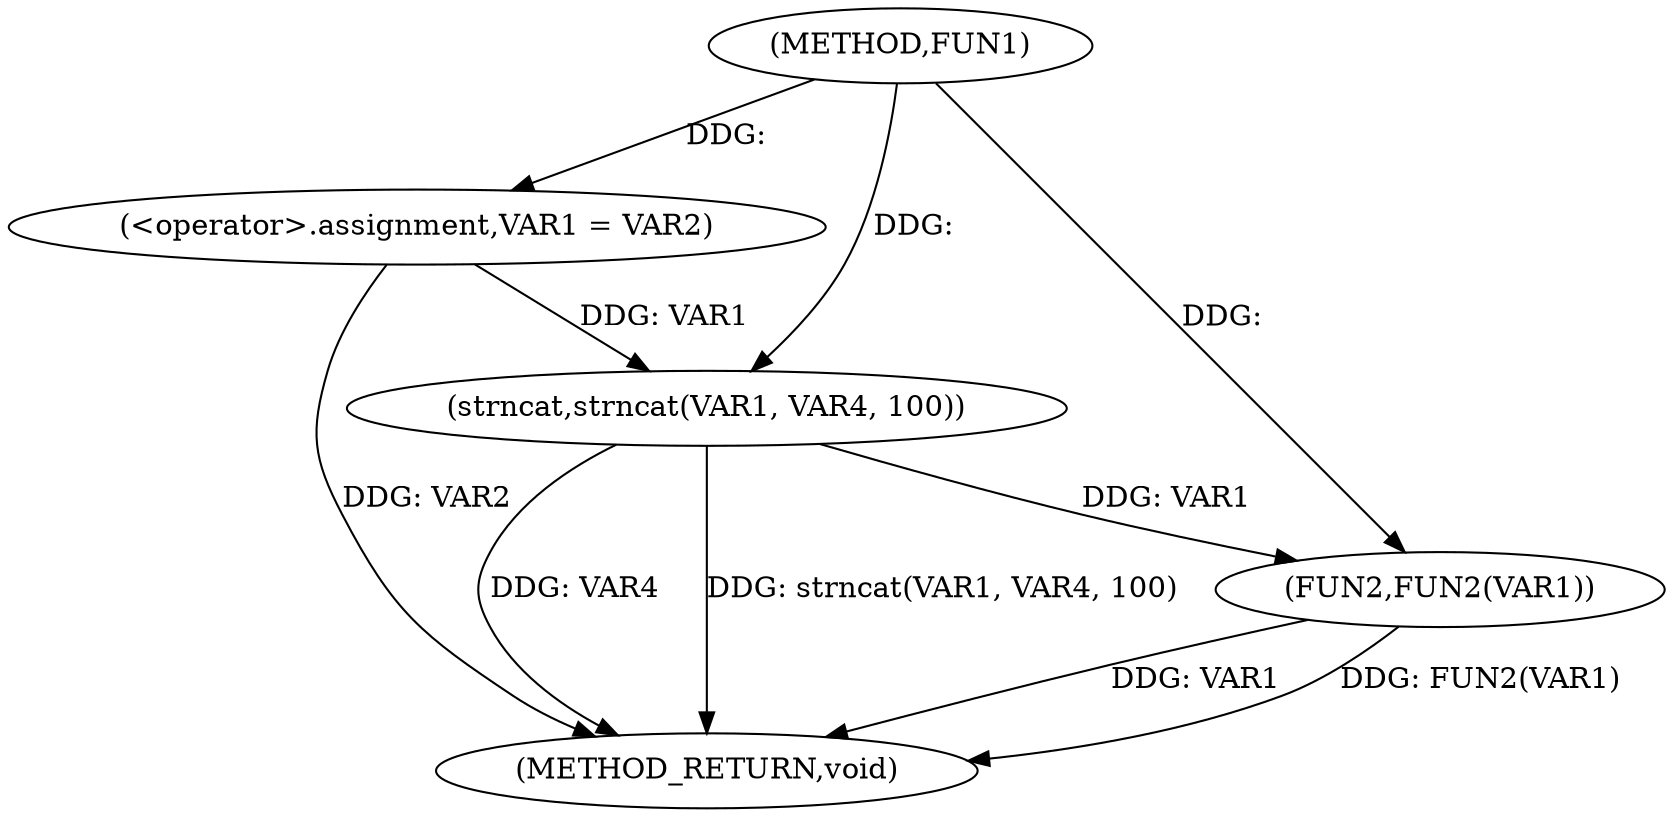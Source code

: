 digraph FUN1 {  
"1000100" [label = "(METHOD,FUN1)" ]
"1000118" [label = "(METHOD_RETURN,void)" ]
"1000107" [label = "(<operator>.assignment,VAR1 = VAR2)" ]
"1000112" [label = "(strncat,strncat(VAR1, VAR4, 100))" ]
"1000116" [label = "(FUN2,FUN2(VAR1))" ]
  "1000116" -> "1000118"  [ label = "DDG: VAR1"] 
  "1000112" -> "1000118"  [ label = "DDG: VAR4"] 
  "1000112" -> "1000118"  [ label = "DDG: strncat(VAR1, VAR4, 100)"] 
  "1000116" -> "1000118"  [ label = "DDG: FUN2(VAR1)"] 
  "1000107" -> "1000118"  [ label = "DDG: VAR2"] 
  "1000100" -> "1000107"  [ label = "DDG: "] 
  "1000107" -> "1000112"  [ label = "DDG: VAR1"] 
  "1000100" -> "1000112"  [ label = "DDG: "] 
  "1000112" -> "1000116"  [ label = "DDG: VAR1"] 
  "1000100" -> "1000116"  [ label = "DDG: "] 
}
